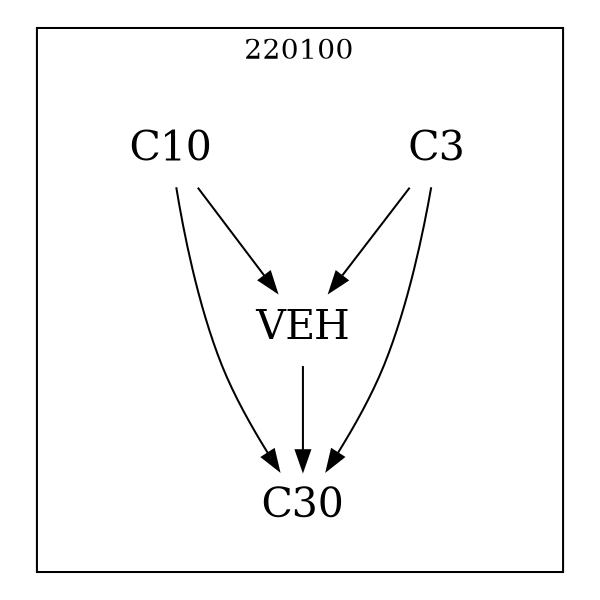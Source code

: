 strict digraph DAGS {
	size = "4,4!" ; ratio ="fill"; subgraph cluster_0{
			labeldoc = "t";
			label = "220100";node	[label= VEH, shape = plaintext, fontsize=20] VEH;node	[label= C3, shape = plaintext, fontsize=20] C3;node	[label= C10, shape = plaintext, fontsize=20] C10;node	[label= C30, shape = plaintext, fontsize=20] C30;
VEH->C30;
C3->VEH;
C3->C30;
C10->VEH;
C10->C30;
	}}